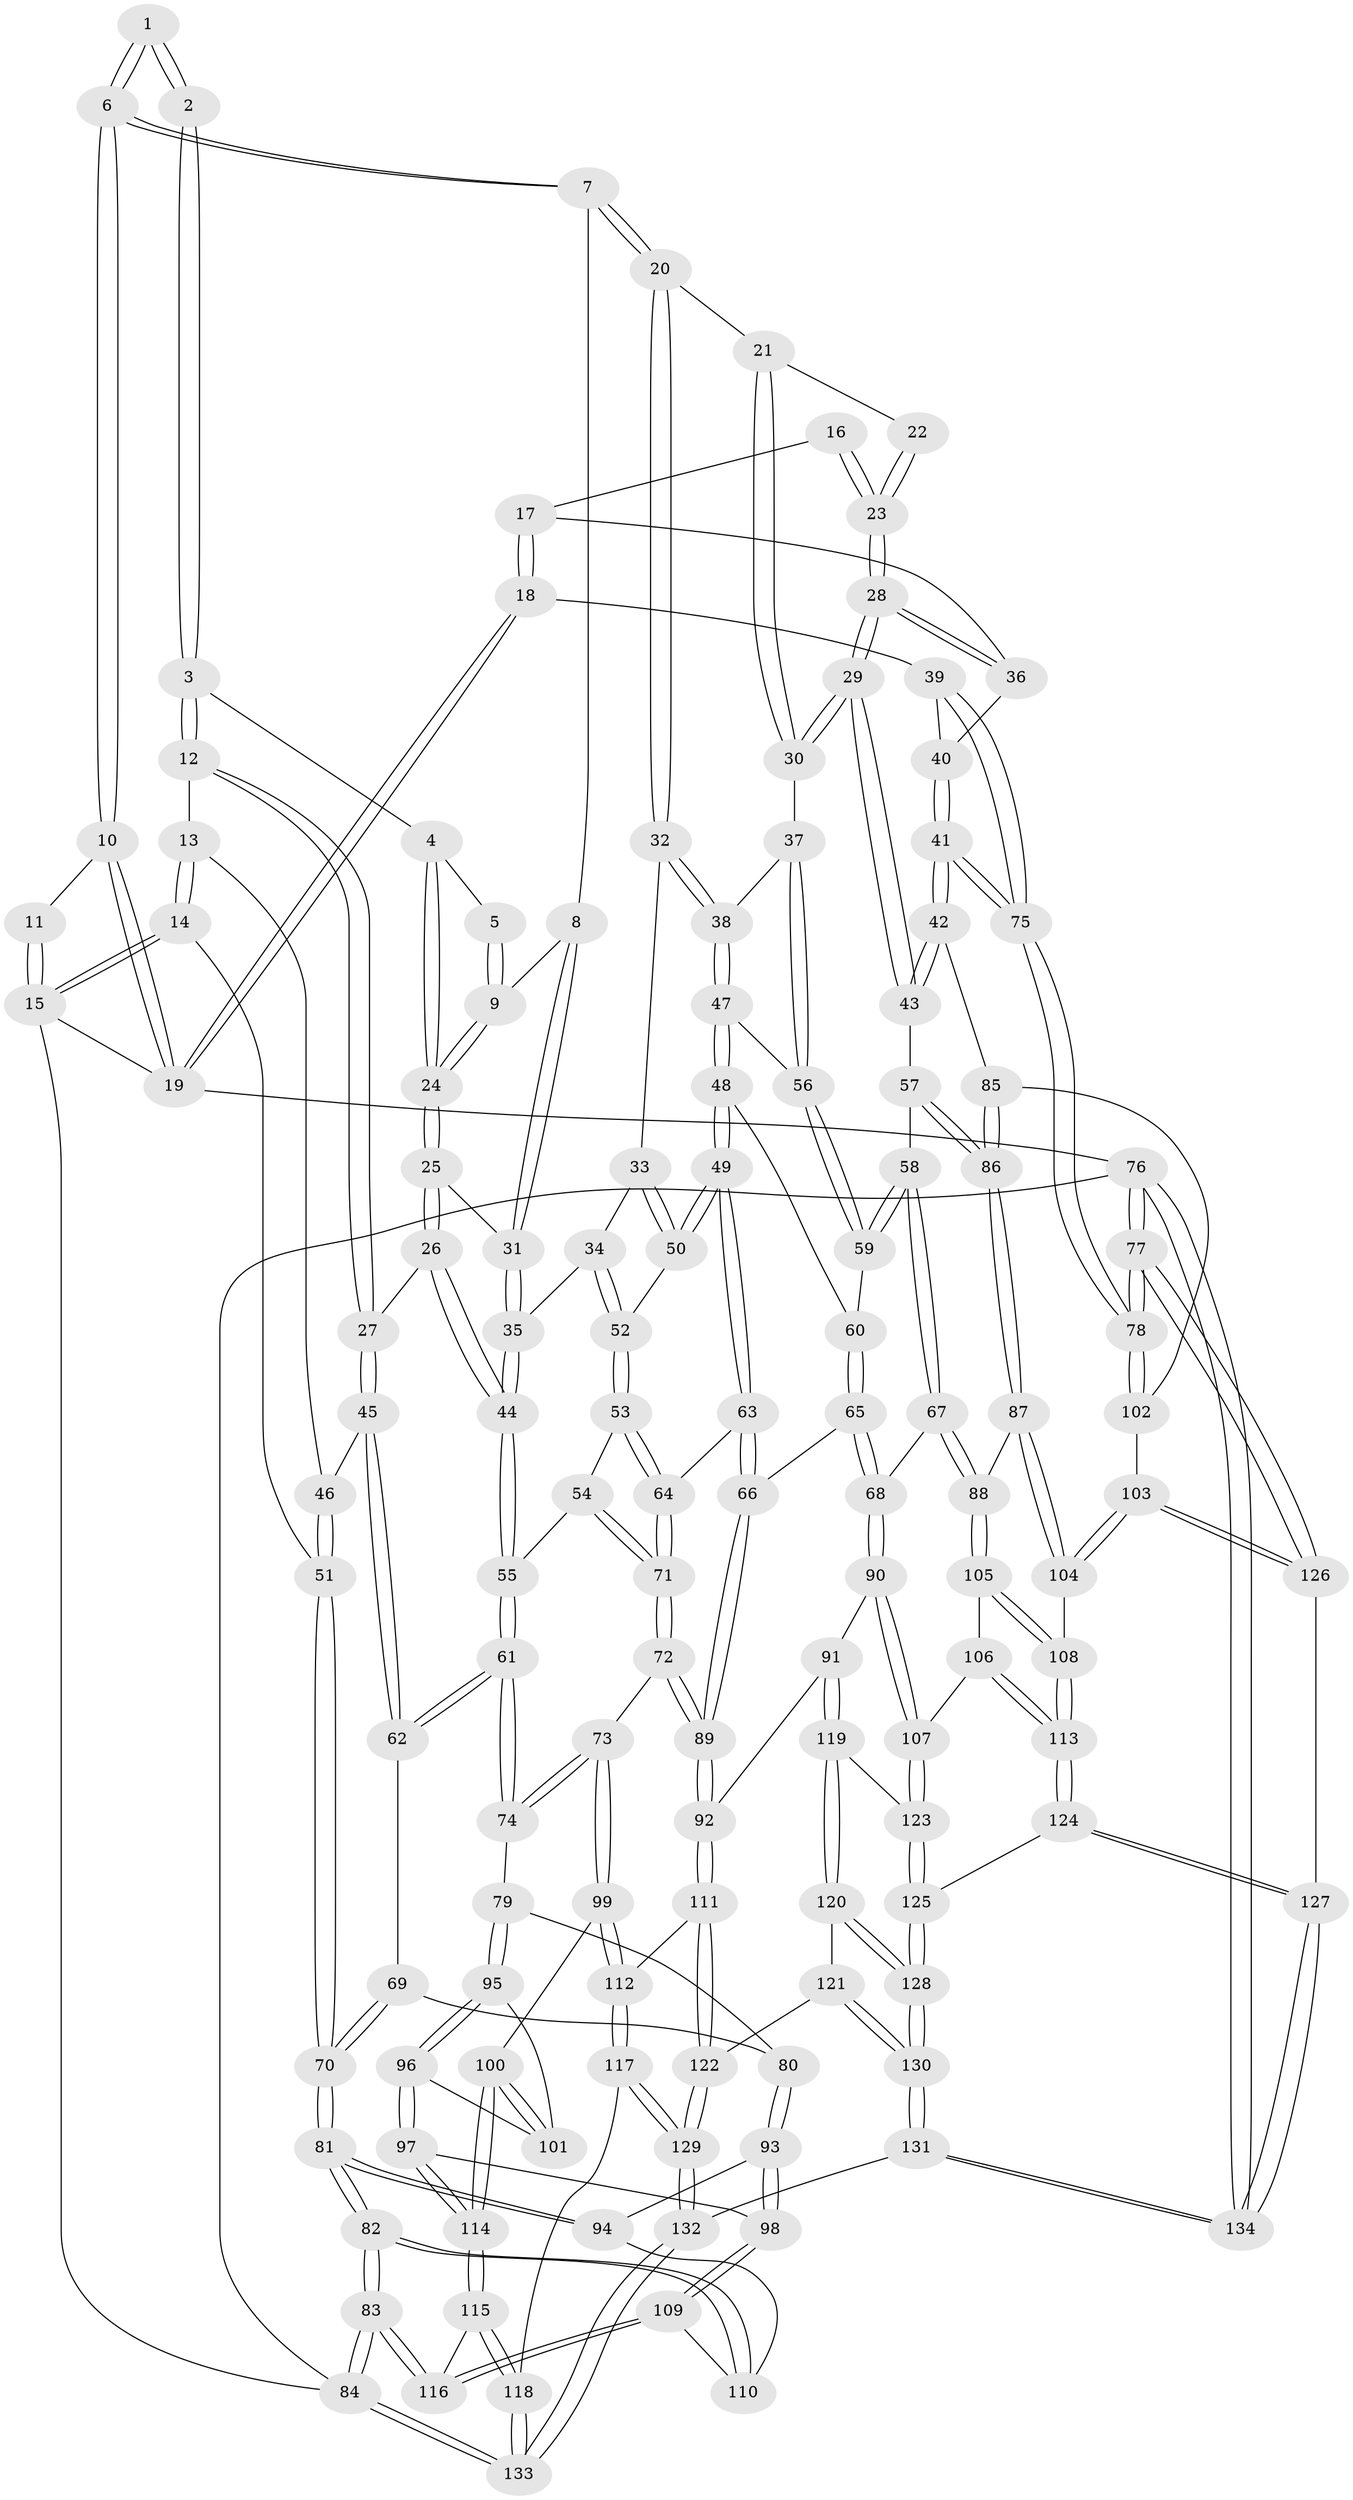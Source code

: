 // Generated by graph-tools (version 1.1) at 2025/17/03/09/25 04:17:10]
// undirected, 134 vertices, 332 edges
graph export_dot {
graph [start="1"]
  node [color=gray90,style=filled];
  1 [pos="+0.3613314809606697+0.10214544018206702"];
  2 [pos="+0.25033391049962944+0.11139612404745246"];
  3 [pos="+0.2482253002976157+0.13426285422748552"];
  4 [pos="+0.25920963424969967+0.13727081896354834"];
  5 [pos="+0.34006419435860896+0.135021356026347"];
  6 [pos="+0.5749947572685838+0"];
  7 [pos="+0.5865306476495051+0.005083060926029495"];
  8 [pos="+0.4020885129268857+0.17658250192638392"];
  9 [pos="+0.38508290268236545+0.18128199483585006"];
  10 [pos="+0.5740210919492083+0"];
  11 [pos="+0.2481540147709725+0"];
  12 [pos="+0.19467092898491808+0.2117458067503365"];
  13 [pos="+0.19305833390962582+0.2116253070206106"];
  14 [pos="+0+0"];
  15 [pos="+0+0"];
  16 [pos="+0.9293736905192566+0.09742712499731912"];
  17 [pos="+1+0.0013353404833649255"];
  18 [pos="+1+0"];
  19 [pos="+1+0"];
  20 [pos="+0.5944644539009599+0.025553075512500228"];
  21 [pos="+0.7299512753880397+0.11815233649628216"];
  22 [pos="+0.8159566267863642+0.12909430156381618"];
  23 [pos="+0.8650837425907921+0.2295444008581417"];
  24 [pos="+0.35958136496753035+0.19961221852624322"];
  25 [pos="+0.33954754268419124+0.2408213240788132"];
  26 [pos="+0.2765709045613576+0.30272734349442965"];
  27 [pos="+0.25724269043117826+0.29258779735199264"];
  28 [pos="+0.8649363395618327+0.2593623866392852"];
  29 [pos="+0.844562108621623+0.2889850015231718"];
  30 [pos="+0.8001062632227104+0.28509548854590894"];
  31 [pos="+0.429468112881278+0.26329202685411474"];
  32 [pos="+0.5846381117793763+0.19619441268819232"];
  33 [pos="+0.5606984208701804+0.2243416606886059"];
  34 [pos="+0.46664619693449816+0.2908084790480687"];
  35 [pos="+0.44451406824838696+0.28148902548975835"];
  36 [pos="+0.8971682072027765+0.24725683111177327"];
  37 [pos="+0.779440290579167+0.29693720123348677"];
  38 [pos="+0.6214402361755846+0.24495347699890951"];
  39 [pos="+1+0.17818990772041032"];
  40 [pos="+0.9101018372065446+0.24796084269055002"];
  41 [pos="+1+0.41301974799131314"];
  42 [pos="+1+0.43095398183301836"];
  43 [pos="+0.9526178860086844+0.4388290744761863"];
  44 [pos="+0.29358844565864844+0.32706632474709396"];
  45 [pos="+0.11951769757554122+0.40598168779260935"];
  46 [pos="+0.09712724176016058+0.28989508518035967"];
  47 [pos="+0.6452342611642394+0.3469301899449423"];
  48 [pos="+0.635076534498095+0.395299037785467"];
  49 [pos="+0.5716453486051525+0.41889659228078924"];
  50 [pos="+0.5537273520195715+0.38170802638570844"];
  51 [pos="+0+0.22550039069632444"];
  52 [pos="+0.4637239269533624+0.3264239859084002"];
  53 [pos="+0.4026520947172118+0.44119500759729674"];
  54 [pos="+0.3856551687508374+0.4395448088772817"];
  55 [pos="+0.3278946958187388+0.425619360293189"];
  56 [pos="+0.7605559341337766+0.3275592379379928"];
  57 [pos="+0.9299658182844078+0.4554415112705503"];
  58 [pos="+0.839847817926907+0.503021515463009"];
  59 [pos="+0.7496368212267008+0.39841677590341773"];
  60 [pos="+0.6665300044388105+0.4156675247973532"];
  61 [pos="+0.2709467482619156+0.4755942818472877"];
  62 [pos="+0.11828771082323963+0.40947221236820797"];
  63 [pos="+0.5098939990034325+0.5077384543104035"];
  64 [pos="+0.44708076831048976+0.47220944403679943"];
  65 [pos="+0.6940723184348436+0.5212026988833118"];
  66 [pos="+0.5192504281774927+0.5314735836996458"];
  67 [pos="+0.7896959404525588+0.5678810810508446"];
  68 [pos="+0.769991200647691+0.5693398148552513"];
  69 [pos="+0.061588210561444534+0.4506944133024192"];
  70 [pos="+0+0.3833137482990427"];
  71 [pos="+0.348469558714961+0.6145188913649192"];
  72 [pos="+0.33905627705319286+0.6393246384794066"];
  73 [pos="+0.33254870128013075+0.6422765671873968"];
  74 [pos="+0.24587732886895863+0.5503963388318319"];
  75 [pos="+1+0.41058391541263906"];
  76 [pos="+1+1"];
  77 [pos="+1+0.9271911054514774"];
  78 [pos="+1+0.6397781745341956"];
  79 [pos="+0.17006042307163047+0.5831419259340792"];
  80 [pos="+0.10532866814822955+0.5638024885772629"];
  81 [pos="+0+0.6415583503800985"];
  82 [pos="+0+0.7781859006601535"];
  83 [pos="+0+1"];
  84 [pos="+0+1"];
  85 [pos="+0.9582405996454348+0.6428680863350942"];
  86 [pos="+0.9476770806352385+0.6438408651326171"];
  87 [pos="+0.9139172227700316+0.6650798614901154"];
  88 [pos="+0.7916615244502033+0.571745893309726"];
  89 [pos="+0.5154436541905519+0.6142443909765938"];
  90 [pos="+0.6825325715339331+0.6432458610573996"];
  91 [pos="+0.5708824432907251+0.6715402102572758"];
  92 [pos="+0.5162268025752668+0.6157731582565846"];
  93 [pos="+0.025900843048591114+0.6398603173126193"];
  94 [pos="+0.02039001249455312+0.6419592172030183"];
  95 [pos="+0.17271496707352077+0.6129938129672536"];
  96 [pos="+0.15119991151246012+0.70364582832743"];
  97 [pos="+0.15054807264821024+0.7061348428276115"];
  98 [pos="+0.1210649628678553+0.7098523388167647"];
  99 [pos="+0.32021191728935683+0.6916232431564037"];
  100 [pos="+0.260801368747363+0.7086351858109978"];
  101 [pos="+0.22631485186291525+0.6734491489516081"];
  102 [pos="+0.9962953946020981+0.6509956446674304"];
  103 [pos="+0.9570166989684177+0.7576159429435518"];
  104 [pos="+0.9167376073313476+0.7339075573925955"];
  105 [pos="+0.7973178849458366+0.6726010022590663"];
  106 [pos="+0.7850121822493923+0.7113193556469585"];
  107 [pos="+0.7227010238469305+0.7437230434310291"];
  108 [pos="+0.892406569421357+0.743057418364334"];
  109 [pos="+0.062442880156867775+0.7916346997691717"];
  110 [pos="+0.055005144530650744+0.7874035217514535"];
  111 [pos="+0.3908456438457067+0.7909367360308479"];
  112 [pos="+0.37013428278746313+0.7838399784684383"];
  113 [pos="+0.8314652738693094+0.7948593200550089"];
  114 [pos="+0.20044516439234686+0.7568150590787707"];
  115 [pos="+0.19165866860239875+0.8617366629376092"];
  116 [pos="+0.10748188601146268+0.8609022143163305"];
  117 [pos="+0.242784729910474+0.8725085126036234"];
  118 [pos="+0.21739120209978768+0.8811652657098678"];
  119 [pos="+0.5785444665936741+0.7571684290294508"];
  120 [pos="+0.5567204353343204+0.7898564028125723"];
  121 [pos="+0.5133236565018185+0.8205541186312043"];
  122 [pos="+0.4180818604514958+0.8153310099276548"];
  123 [pos="+0.70201464219368+0.7989923862845573"];
  124 [pos="+0.8019959185019664+0.8701451960596147"];
  125 [pos="+0.7466817130893543+0.8682002788884181"];
  126 [pos="+0.9772309334861102+0.7735762570281057"];
  127 [pos="+0.833774356183123+0.895113264723321"];
  128 [pos="+0.6620515945543688+0.9490505372459811"];
  129 [pos="+0.40169730909985263+0.9317376732705597"];
  130 [pos="+0.5551743895390294+1"];
  131 [pos="+0.5545123341960574+1"];
  132 [pos="+0.46587522629112693+1"];
  133 [pos="+0.26740420231832324+1"];
  134 [pos="+1+1"];
  1 -- 2;
  1 -- 2;
  1 -- 6;
  1 -- 6;
  2 -- 3;
  2 -- 3;
  3 -- 4;
  3 -- 12;
  3 -- 12;
  4 -- 5;
  4 -- 24;
  4 -- 24;
  5 -- 9;
  5 -- 9;
  6 -- 7;
  6 -- 7;
  6 -- 10;
  6 -- 10;
  7 -- 8;
  7 -- 20;
  7 -- 20;
  8 -- 9;
  8 -- 31;
  8 -- 31;
  9 -- 24;
  9 -- 24;
  10 -- 11;
  10 -- 19;
  10 -- 19;
  11 -- 15;
  11 -- 15;
  12 -- 13;
  12 -- 27;
  12 -- 27;
  13 -- 14;
  13 -- 14;
  13 -- 46;
  14 -- 15;
  14 -- 15;
  14 -- 51;
  15 -- 19;
  15 -- 84;
  16 -- 17;
  16 -- 23;
  16 -- 23;
  17 -- 18;
  17 -- 18;
  17 -- 36;
  18 -- 19;
  18 -- 19;
  18 -- 39;
  19 -- 76;
  20 -- 21;
  20 -- 32;
  20 -- 32;
  21 -- 22;
  21 -- 30;
  21 -- 30;
  22 -- 23;
  22 -- 23;
  23 -- 28;
  23 -- 28;
  24 -- 25;
  24 -- 25;
  25 -- 26;
  25 -- 26;
  25 -- 31;
  26 -- 27;
  26 -- 44;
  26 -- 44;
  27 -- 45;
  27 -- 45;
  28 -- 29;
  28 -- 29;
  28 -- 36;
  28 -- 36;
  29 -- 30;
  29 -- 30;
  29 -- 43;
  29 -- 43;
  30 -- 37;
  31 -- 35;
  31 -- 35;
  32 -- 33;
  32 -- 38;
  32 -- 38;
  33 -- 34;
  33 -- 50;
  33 -- 50;
  34 -- 35;
  34 -- 52;
  34 -- 52;
  35 -- 44;
  35 -- 44;
  36 -- 40;
  37 -- 38;
  37 -- 56;
  37 -- 56;
  38 -- 47;
  38 -- 47;
  39 -- 40;
  39 -- 75;
  39 -- 75;
  40 -- 41;
  40 -- 41;
  41 -- 42;
  41 -- 42;
  41 -- 75;
  41 -- 75;
  42 -- 43;
  42 -- 43;
  42 -- 85;
  43 -- 57;
  44 -- 55;
  44 -- 55;
  45 -- 46;
  45 -- 62;
  45 -- 62;
  46 -- 51;
  46 -- 51;
  47 -- 48;
  47 -- 48;
  47 -- 56;
  48 -- 49;
  48 -- 49;
  48 -- 60;
  49 -- 50;
  49 -- 50;
  49 -- 63;
  49 -- 63;
  50 -- 52;
  51 -- 70;
  51 -- 70;
  52 -- 53;
  52 -- 53;
  53 -- 54;
  53 -- 64;
  53 -- 64;
  54 -- 55;
  54 -- 71;
  54 -- 71;
  55 -- 61;
  55 -- 61;
  56 -- 59;
  56 -- 59;
  57 -- 58;
  57 -- 86;
  57 -- 86;
  58 -- 59;
  58 -- 59;
  58 -- 67;
  58 -- 67;
  59 -- 60;
  60 -- 65;
  60 -- 65;
  61 -- 62;
  61 -- 62;
  61 -- 74;
  61 -- 74;
  62 -- 69;
  63 -- 64;
  63 -- 66;
  63 -- 66;
  64 -- 71;
  64 -- 71;
  65 -- 66;
  65 -- 68;
  65 -- 68;
  66 -- 89;
  66 -- 89;
  67 -- 68;
  67 -- 88;
  67 -- 88;
  68 -- 90;
  68 -- 90;
  69 -- 70;
  69 -- 70;
  69 -- 80;
  70 -- 81;
  70 -- 81;
  71 -- 72;
  71 -- 72;
  72 -- 73;
  72 -- 89;
  72 -- 89;
  73 -- 74;
  73 -- 74;
  73 -- 99;
  73 -- 99;
  74 -- 79;
  75 -- 78;
  75 -- 78;
  76 -- 77;
  76 -- 77;
  76 -- 134;
  76 -- 134;
  76 -- 84;
  77 -- 78;
  77 -- 78;
  77 -- 126;
  77 -- 126;
  78 -- 102;
  78 -- 102;
  79 -- 80;
  79 -- 95;
  79 -- 95;
  80 -- 93;
  80 -- 93;
  81 -- 82;
  81 -- 82;
  81 -- 94;
  81 -- 94;
  82 -- 83;
  82 -- 83;
  82 -- 110;
  82 -- 110;
  83 -- 84;
  83 -- 84;
  83 -- 116;
  83 -- 116;
  84 -- 133;
  84 -- 133;
  85 -- 86;
  85 -- 86;
  85 -- 102;
  86 -- 87;
  86 -- 87;
  87 -- 88;
  87 -- 104;
  87 -- 104;
  88 -- 105;
  88 -- 105;
  89 -- 92;
  89 -- 92;
  90 -- 91;
  90 -- 107;
  90 -- 107;
  91 -- 92;
  91 -- 119;
  91 -- 119;
  92 -- 111;
  92 -- 111;
  93 -- 94;
  93 -- 98;
  93 -- 98;
  94 -- 110;
  95 -- 96;
  95 -- 96;
  95 -- 101;
  96 -- 97;
  96 -- 97;
  96 -- 101;
  97 -- 98;
  97 -- 114;
  97 -- 114;
  98 -- 109;
  98 -- 109;
  99 -- 100;
  99 -- 112;
  99 -- 112;
  100 -- 101;
  100 -- 101;
  100 -- 114;
  100 -- 114;
  102 -- 103;
  103 -- 104;
  103 -- 104;
  103 -- 126;
  103 -- 126;
  104 -- 108;
  105 -- 106;
  105 -- 108;
  105 -- 108;
  106 -- 107;
  106 -- 113;
  106 -- 113;
  107 -- 123;
  107 -- 123;
  108 -- 113;
  108 -- 113;
  109 -- 110;
  109 -- 116;
  109 -- 116;
  111 -- 112;
  111 -- 122;
  111 -- 122;
  112 -- 117;
  112 -- 117;
  113 -- 124;
  113 -- 124;
  114 -- 115;
  114 -- 115;
  115 -- 116;
  115 -- 118;
  115 -- 118;
  117 -- 118;
  117 -- 129;
  117 -- 129;
  118 -- 133;
  118 -- 133;
  119 -- 120;
  119 -- 120;
  119 -- 123;
  120 -- 121;
  120 -- 128;
  120 -- 128;
  121 -- 122;
  121 -- 130;
  121 -- 130;
  122 -- 129;
  122 -- 129;
  123 -- 125;
  123 -- 125;
  124 -- 125;
  124 -- 127;
  124 -- 127;
  125 -- 128;
  125 -- 128;
  126 -- 127;
  127 -- 134;
  127 -- 134;
  128 -- 130;
  128 -- 130;
  129 -- 132;
  129 -- 132;
  130 -- 131;
  130 -- 131;
  131 -- 132;
  131 -- 134;
  131 -- 134;
  132 -- 133;
  132 -- 133;
}
